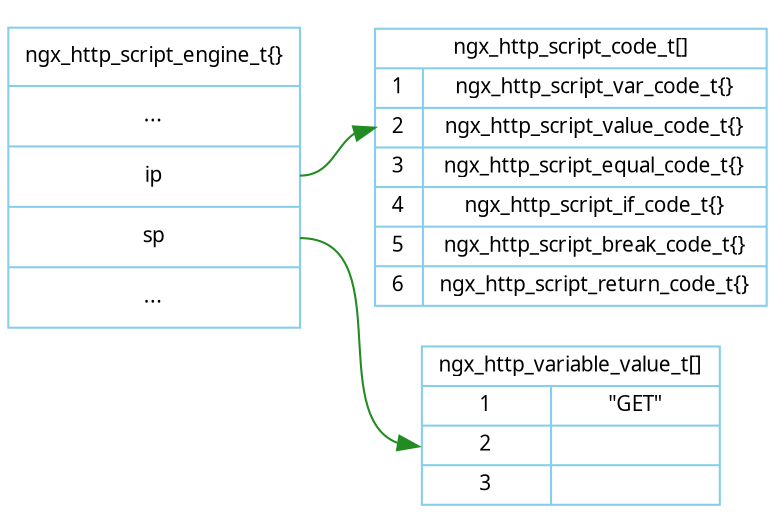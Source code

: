 digraph ngx_http_engine_evaluate1 {

   rankdir=LR;
   node [shape=record, color=skyblue, fontname="Verdana", fontsize=10];
   edge [color=forestgreen, fontname="Verdana", fontsize=10];
   
    

   
   ngx_http_script_engine_t [label="<head>ngx_http_script_engine_t\{\}|...|<ip>ip|<sp>sp|...", height=2]; 
   ngx_http_script_code_t [label="<head>ngx_http_script_code_t\[\]|{{<n1>1|<n2>2|<n3>3|<n4>4|<n5>5|<n6>6}|{ngx_http_script_var_code_t\{\}|ngx_http_script_value_code_t\{\}|ngx_http_script_equal_code_t\{\}|ngx_http_script_if_code_t\{\}|ngx_http_script_break_code_t\{\}|ngx_http_script_return_code_t\{\}}}"];

   ngx_http_script_engine_t:head:ne -> ngx_http_script_code_t:head:nw [weight=9, color=none];


   ngx_http_script_engine_t:ip -> ngx_http_script_code_t:n2;

   ngx_http_variable_value_t [label="<head>ngx_http_variable_value_t\[\]|{{<n1>1|<n2>2|<n3>3}|{\"GET\"||}}"];

   ngx_http_script_engine_t:sp -> ngx_http_variable_value_t:n2;

}